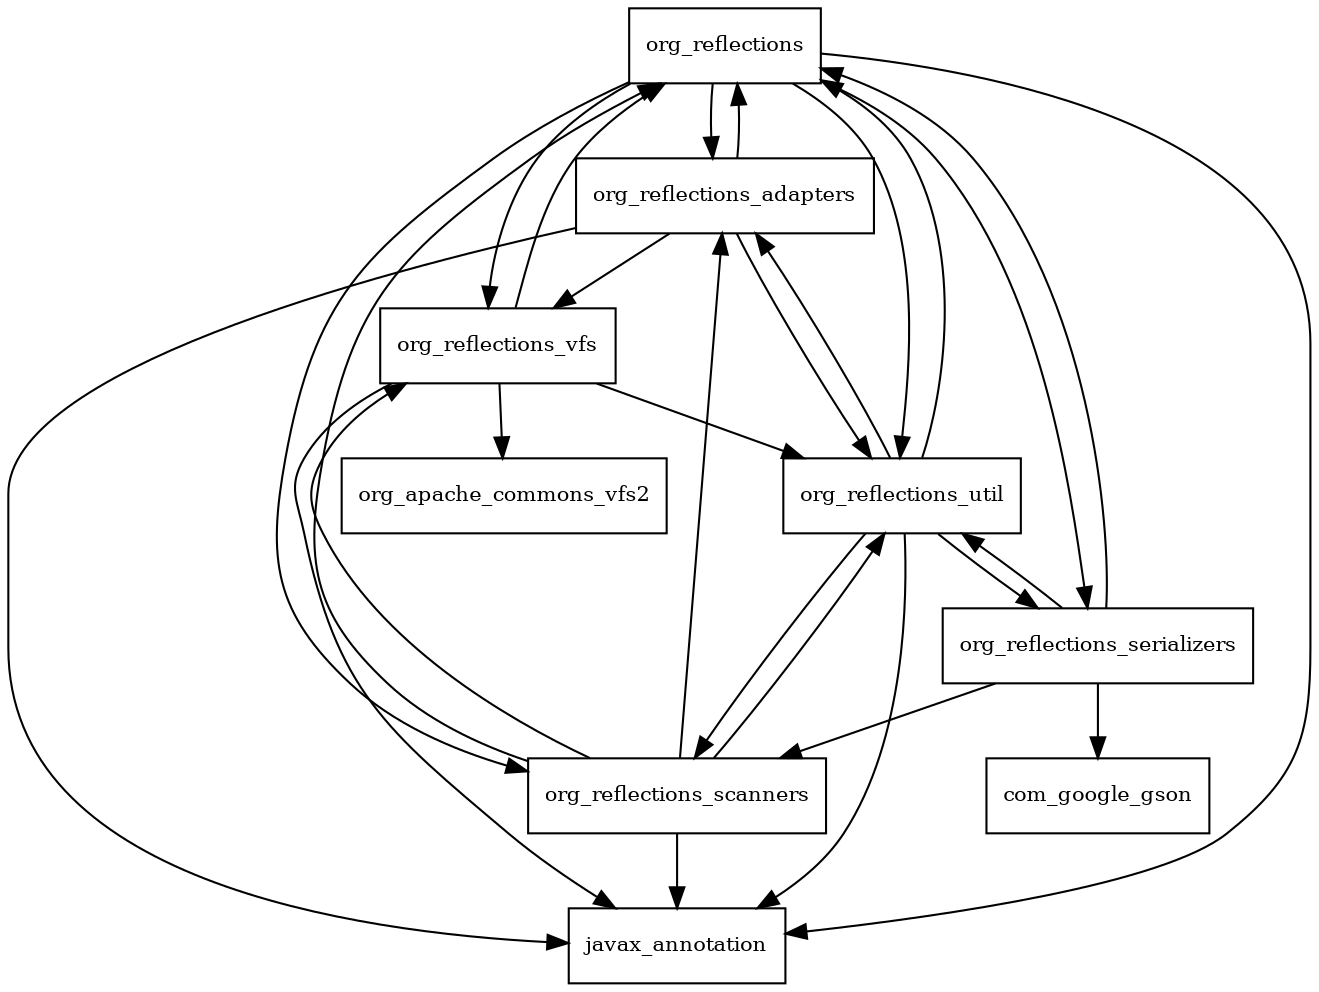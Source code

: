 digraph reflections_0_9_10_package_dependencies {
  node [shape = box, fontsize=10.0];
  org_reflections -> javax_annotation;
  org_reflections -> org_reflections_adapters;
  org_reflections -> org_reflections_scanners;
  org_reflections -> org_reflections_serializers;
  org_reflections -> org_reflections_util;
  org_reflections -> org_reflections_vfs;
  org_reflections_adapters -> javax_annotation;
  org_reflections_adapters -> org_reflections;
  org_reflections_adapters -> org_reflections_util;
  org_reflections_adapters -> org_reflections_vfs;
  org_reflections_scanners -> javax_annotation;
  org_reflections_scanners -> org_reflections;
  org_reflections_scanners -> org_reflections_adapters;
  org_reflections_scanners -> org_reflections_util;
  org_reflections_scanners -> org_reflections_vfs;
  org_reflections_serializers -> com_google_gson;
  org_reflections_serializers -> org_reflections;
  org_reflections_serializers -> org_reflections_scanners;
  org_reflections_serializers -> org_reflections_util;
  org_reflections_util -> javax_annotation;
  org_reflections_util -> org_reflections;
  org_reflections_util -> org_reflections_adapters;
  org_reflections_util -> org_reflections_scanners;
  org_reflections_util -> org_reflections_serializers;
  org_reflections_vfs -> javax_annotation;
  org_reflections_vfs -> org_apache_commons_vfs2;
  org_reflections_vfs -> org_reflections;
  org_reflections_vfs -> org_reflections_util;
}
